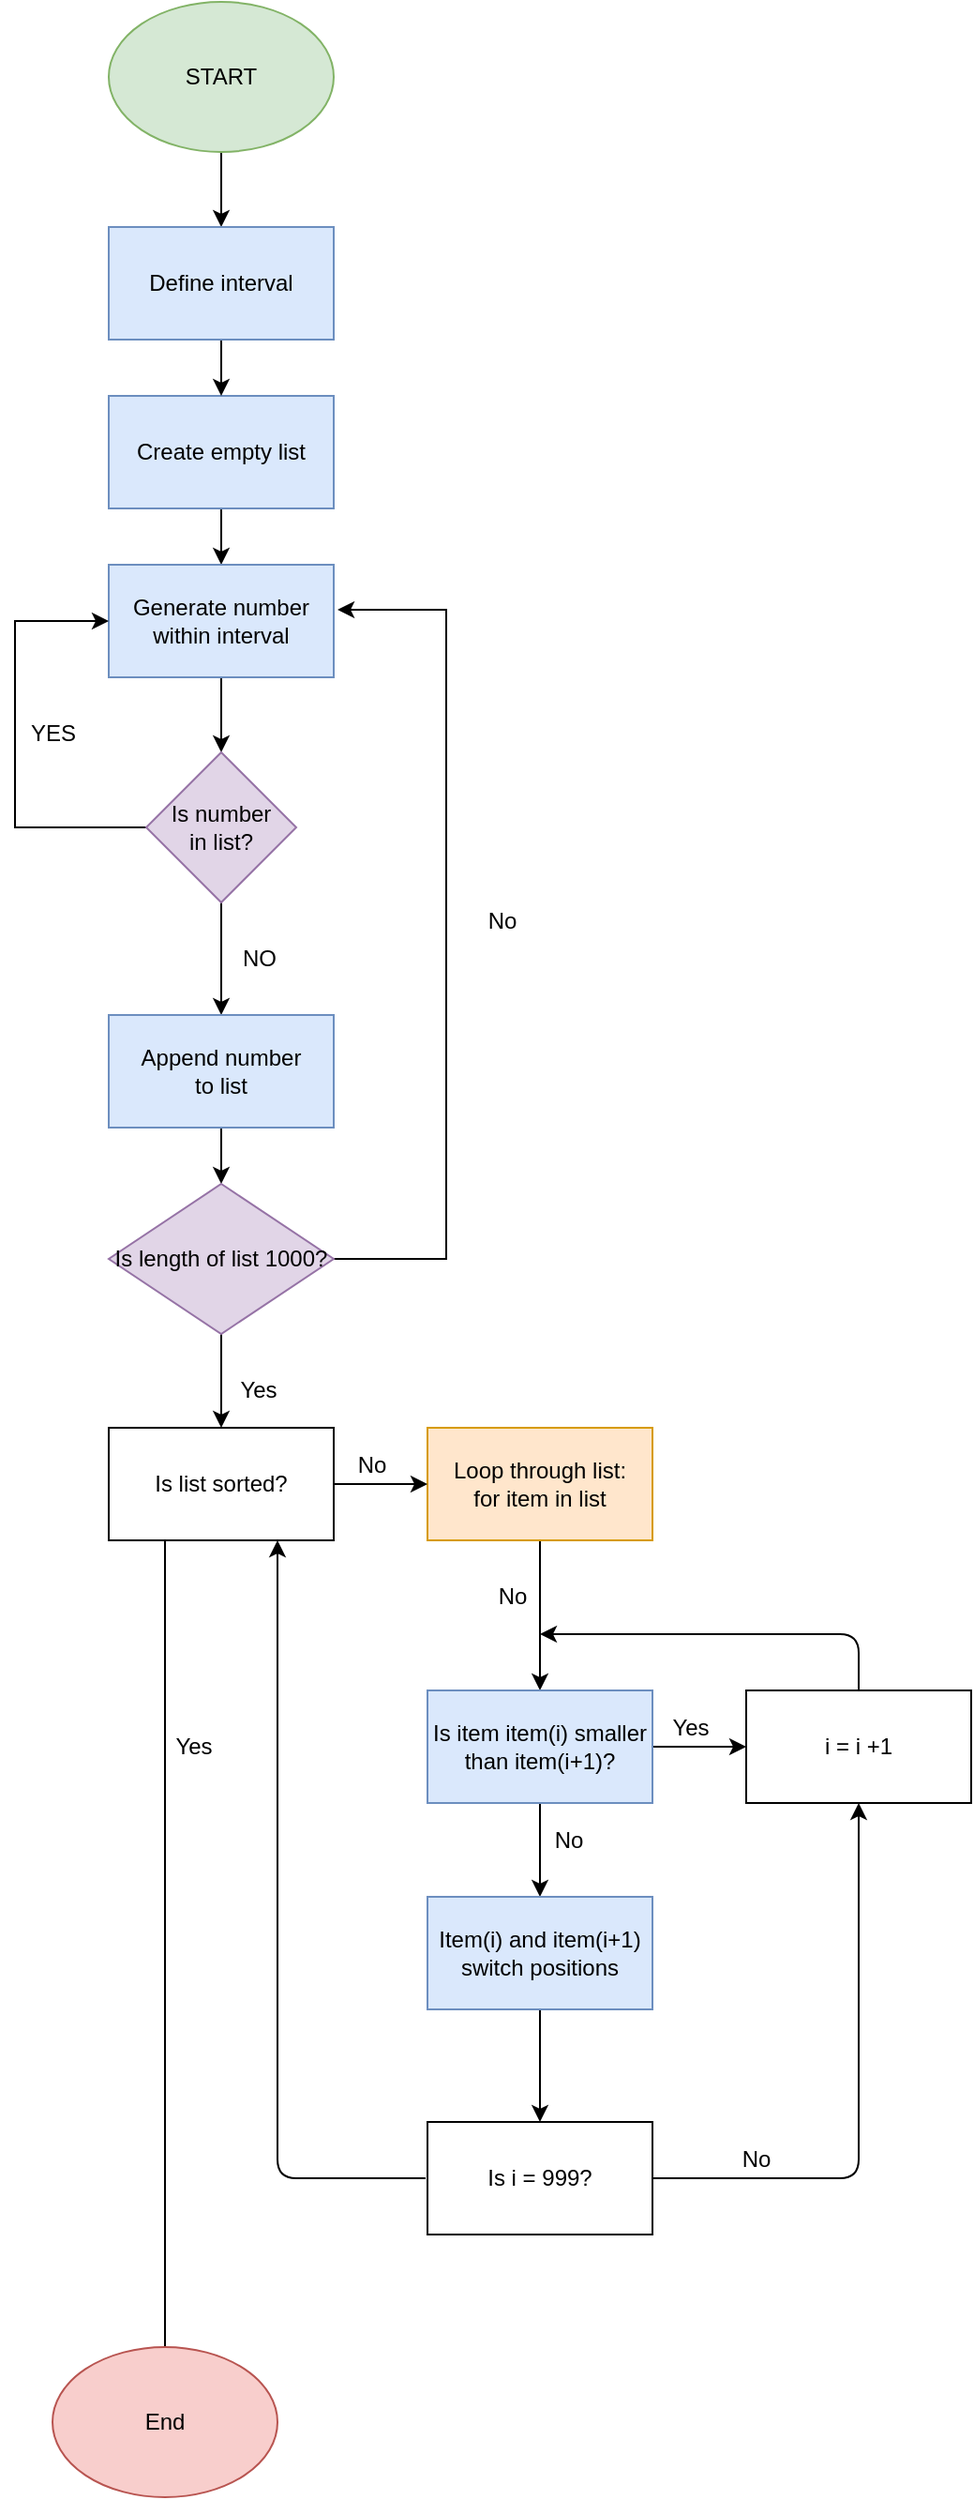 <mxfile version="13.8.0" type="github">
  <diagram id="jBf0LAKpzvdljA-tl5SU" name="Page-1">
    <mxGraphModel dx="862" dy="566" grid="1" gridSize="10" guides="1" tooltips="1" connect="1" arrows="1" fold="1" page="1" pageScale="1" pageWidth="827" pageHeight="1169" math="0" shadow="0">
      <root>
        <mxCell id="0" />
        <mxCell id="1" parent="0" />
        <mxCell id="8ZqDMSOBJdG3hbuL-TY_-3" value="" style="edgeStyle=orthogonalEdgeStyle;rounded=0;orthogonalLoop=1;jettySize=auto;html=1;" edge="1" parent="1" source="8ZqDMSOBJdG3hbuL-TY_-1">
          <mxGeometry relative="1" as="geometry">
            <mxPoint x="360" y="160" as="targetPoint" />
          </mxGeometry>
        </mxCell>
        <mxCell id="8ZqDMSOBJdG3hbuL-TY_-1" value="START" style="ellipse;whiteSpace=wrap;html=1;fillColor=#d5e8d4;strokeColor=#82b366;" vertex="1" parent="1">
          <mxGeometry x="300" y="40" width="120" height="80" as="geometry" />
        </mxCell>
        <mxCell id="8ZqDMSOBJdG3hbuL-TY_-5" value="" style="edgeStyle=orthogonalEdgeStyle;rounded=0;orthogonalLoop=1;jettySize=auto;html=1;" edge="1" parent="1" source="8ZqDMSOBJdG3hbuL-TY_-2" target="8ZqDMSOBJdG3hbuL-TY_-4">
          <mxGeometry relative="1" as="geometry" />
        </mxCell>
        <mxCell id="8ZqDMSOBJdG3hbuL-TY_-2" value="Create empty list" style="whiteSpace=wrap;html=1;fillColor=#dae8fc;strokeColor=#6c8ebf;" vertex="1" parent="1">
          <mxGeometry x="300" y="250" width="120" height="60" as="geometry" />
        </mxCell>
        <mxCell id="8ZqDMSOBJdG3hbuL-TY_-7" value="" style="edgeStyle=orthogonalEdgeStyle;rounded=0;orthogonalLoop=1;jettySize=auto;html=1;" edge="1" parent="1" source="8ZqDMSOBJdG3hbuL-TY_-4" target="8ZqDMSOBJdG3hbuL-TY_-6">
          <mxGeometry relative="1" as="geometry" />
        </mxCell>
        <mxCell id="8ZqDMSOBJdG3hbuL-TY_-4" value="Generate number within interval" style="whiteSpace=wrap;html=1;fillColor=#dae8fc;strokeColor=#6c8ebf;" vertex="1" parent="1">
          <mxGeometry x="300" y="340" width="120" height="60" as="geometry" />
        </mxCell>
        <mxCell id="8ZqDMSOBJdG3hbuL-TY_-9" value="" style="edgeStyle=orthogonalEdgeStyle;rounded=0;orthogonalLoop=1;jettySize=auto;html=1;" edge="1" parent="1" source="8ZqDMSOBJdG3hbuL-TY_-6" target="8ZqDMSOBJdG3hbuL-TY_-8">
          <mxGeometry relative="1" as="geometry" />
        </mxCell>
        <mxCell id="8ZqDMSOBJdG3hbuL-TY_-14" value="" style="edgeStyle=orthogonalEdgeStyle;rounded=0;orthogonalLoop=1;jettySize=auto;html=1;entryX=0;entryY=0.5;entryDx=0;entryDy=0;" edge="1" parent="1" source="8ZqDMSOBJdG3hbuL-TY_-6" target="8ZqDMSOBJdG3hbuL-TY_-4">
          <mxGeometry relative="1" as="geometry">
            <mxPoint x="250" y="330" as="targetPoint" />
            <Array as="points">
              <mxPoint x="250" y="480" />
              <mxPoint x="250" y="370" />
            </Array>
          </mxGeometry>
        </mxCell>
        <mxCell id="8ZqDMSOBJdG3hbuL-TY_-6" value="Is number &lt;br&gt;in list?" style="rhombus;whiteSpace=wrap;html=1;fillColor=#e1d5e7;strokeColor=#9673a6;" vertex="1" parent="1">
          <mxGeometry x="320" y="440" width="80" height="80" as="geometry" />
        </mxCell>
        <mxCell id="8ZqDMSOBJdG3hbuL-TY_-26" value="" style="edgeStyle=orthogonalEdgeStyle;rounded=0;orthogonalLoop=1;jettySize=auto;html=1;" edge="1" parent="1" source="8ZqDMSOBJdG3hbuL-TY_-8" target="8ZqDMSOBJdG3hbuL-TY_-25">
          <mxGeometry relative="1" as="geometry" />
        </mxCell>
        <mxCell id="8ZqDMSOBJdG3hbuL-TY_-8" value="Append number &lt;br&gt;to list" style="whiteSpace=wrap;html=1;fillColor=#dae8fc;strokeColor=#6c8ebf;" vertex="1" parent="1">
          <mxGeometry x="300" y="580" width="120" height="60" as="geometry" />
        </mxCell>
        <mxCell id="8ZqDMSOBJdG3hbuL-TY_-10" value="NO" style="text;html=1;align=center;verticalAlign=middle;resizable=0;points=[];autosize=1;" vertex="1" parent="1">
          <mxGeometry x="365" y="540" width="30" height="20" as="geometry" />
        </mxCell>
        <mxCell id="8ZqDMSOBJdG3hbuL-TY_-15" value="YES" style="text;html=1;align=center;verticalAlign=middle;resizable=0;points=[];autosize=1;" vertex="1" parent="1">
          <mxGeometry x="250" y="420" width="40" height="20" as="geometry" />
        </mxCell>
        <mxCell id="8ZqDMSOBJdG3hbuL-TY_-17" value="" style="edgeStyle=orthogonalEdgeStyle;rounded=0;orthogonalLoop=1;jettySize=auto;html=1;" edge="1" parent="1" source="8ZqDMSOBJdG3hbuL-TY_-16" target="8ZqDMSOBJdG3hbuL-TY_-2">
          <mxGeometry relative="1" as="geometry" />
        </mxCell>
        <mxCell id="8ZqDMSOBJdG3hbuL-TY_-16" value="Define interval" style="rounded=0;whiteSpace=wrap;html=1;fillColor=#dae8fc;strokeColor=#6c8ebf;" vertex="1" parent="1">
          <mxGeometry x="300" y="160" width="120" height="60" as="geometry" />
        </mxCell>
        <mxCell id="8ZqDMSOBJdG3hbuL-TY_-20" style="edgeStyle=orthogonalEdgeStyle;rounded=0;orthogonalLoop=1;jettySize=auto;html=1;exitX=1;exitY=0.5;exitDx=0;exitDy=0;entryX=1.017;entryY=0.4;entryDx=0;entryDy=0;entryPerimeter=0;" edge="1" parent="1" target="8ZqDMSOBJdG3hbuL-TY_-4">
          <mxGeometry relative="1" as="geometry">
            <mxPoint x="480" y="360" as="targetPoint" />
            <mxPoint x="420" y="710" as="sourcePoint" />
            <Array as="points">
              <mxPoint x="480" y="710" />
              <mxPoint x="480" y="364" />
            </Array>
          </mxGeometry>
        </mxCell>
        <mxCell id="8ZqDMSOBJdG3hbuL-TY_-21" value="No" style="text;html=1;strokeColor=none;fillColor=none;align=center;verticalAlign=middle;whiteSpace=wrap;rounded=0;" vertex="1" parent="1">
          <mxGeometry x="490" y="520" width="40" height="20" as="geometry" />
        </mxCell>
        <mxCell id="8ZqDMSOBJdG3hbuL-TY_-46" value="" style="edgeStyle=orthogonalEdgeStyle;rounded=0;orthogonalLoop=1;jettySize=auto;html=1;" edge="1" parent="1" source="8ZqDMSOBJdG3hbuL-TY_-22" target="8ZqDMSOBJdG3hbuL-TY_-27">
          <mxGeometry relative="1" as="geometry">
            <mxPoint x="530" y="890" as="targetPoint" />
          </mxGeometry>
        </mxCell>
        <mxCell id="8ZqDMSOBJdG3hbuL-TY_-22" value="Loop through list:&lt;br&gt;for item in list" style="whiteSpace=wrap;html=1;fillColor=#ffe6cc;strokeColor=#d79b00;" vertex="1" parent="1">
          <mxGeometry x="470" y="800" width="120" height="60" as="geometry" />
        </mxCell>
        <mxCell id="8ZqDMSOBJdG3hbuL-TY_-24" value="Yes" style="text;html=1;strokeColor=none;fillColor=none;align=center;verticalAlign=middle;whiteSpace=wrap;rounded=0;" vertex="1" parent="1">
          <mxGeometry x="360" y="770" width="40" height="20" as="geometry" />
        </mxCell>
        <mxCell id="8ZqDMSOBJdG3hbuL-TY_-37" value="" style="edgeStyle=orthogonalEdgeStyle;rounded=0;orthogonalLoop=1;jettySize=auto;html=1;" edge="1" parent="1" source="8ZqDMSOBJdG3hbuL-TY_-25" target="8ZqDMSOBJdG3hbuL-TY_-35">
          <mxGeometry relative="1" as="geometry" />
        </mxCell>
        <mxCell id="8ZqDMSOBJdG3hbuL-TY_-25" value="&lt;span&gt;Is length of list 1000?&lt;/span&gt;" style="rhombus;whiteSpace=wrap;html=1;fillColor=#e1d5e7;strokeColor=#9673a6;" vertex="1" parent="1">
          <mxGeometry x="300" y="670" width="120" height="80" as="geometry" />
        </mxCell>
        <mxCell id="8ZqDMSOBJdG3hbuL-TY_-30" value="" style="edgeStyle=orthogonalEdgeStyle;rounded=0;orthogonalLoop=1;jettySize=auto;html=1;" edge="1" parent="1" source="8ZqDMSOBJdG3hbuL-TY_-27" target="8ZqDMSOBJdG3hbuL-TY_-29">
          <mxGeometry relative="1" as="geometry" />
        </mxCell>
        <mxCell id="8ZqDMSOBJdG3hbuL-TY_-32" value="" style="edgeStyle=orthogonalEdgeStyle;rounded=0;orthogonalLoop=1;jettySize=auto;html=1;" edge="1" parent="1" source="8ZqDMSOBJdG3hbuL-TY_-27" target="8ZqDMSOBJdG3hbuL-TY_-31">
          <mxGeometry relative="1" as="geometry" />
        </mxCell>
        <mxCell id="8ZqDMSOBJdG3hbuL-TY_-27" value="Is item item(i) smaller than item(i+1)?" style="whiteSpace=wrap;html=1;fillColor=#dae8fc;strokeColor=#6c8ebf;" vertex="1" parent="1">
          <mxGeometry x="470" y="940" width="120" height="60" as="geometry" />
        </mxCell>
        <mxCell id="8ZqDMSOBJdG3hbuL-TY_-42" value="" style="edgeStyle=orthogonalEdgeStyle;rounded=0;orthogonalLoop=1;jettySize=auto;html=1;" edge="1" parent="1" source="8ZqDMSOBJdG3hbuL-TY_-29">
          <mxGeometry relative="1" as="geometry">
            <mxPoint x="530" y="1170" as="targetPoint" />
          </mxGeometry>
        </mxCell>
        <mxCell id="8ZqDMSOBJdG3hbuL-TY_-29" value="Item(i) and item(i+1) switch positions" style="whiteSpace=wrap;html=1;fillColor=#dae8fc;strokeColor=#6c8ebf;" vertex="1" parent="1">
          <mxGeometry x="470" y="1050" width="120" height="60" as="geometry" />
        </mxCell>
        <mxCell id="8ZqDMSOBJdG3hbuL-TY_-31" value="i = i +1" style="rounded=0;whiteSpace=wrap;html=1;" vertex="1" parent="1">
          <mxGeometry x="640" y="940" width="120" height="60" as="geometry" />
        </mxCell>
        <mxCell id="8ZqDMSOBJdG3hbuL-TY_-33" value="No" style="text;html=1;align=center;verticalAlign=middle;resizable=0;points=[];autosize=1;" vertex="1" parent="1">
          <mxGeometry x="530" y="1010" width="30" height="20" as="geometry" />
        </mxCell>
        <mxCell id="8ZqDMSOBJdG3hbuL-TY_-34" value="Yes" style="text;html=1;align=center;verticalAlign=middle;resizable=0;points=[];autosize=1;" vertex="1" parent="1">
          <mxGeometry x="590" y="950" width="40" height="20" as="geometry" />
        </mxCell>
        <mxCell id="8ZqDMSOBJdG3hbuL-TY_-52" style="edgeStyle=orthogonalEdgeStyle;rounded=0;orthogonalLoop=1;jettySize=auto;html=1;exitX=0.25;exitY=1;exitDx=0;exitDy=0;" edge="1" parent="1" source="8ZqDMSOBJdG3hbuL-TY_-35">
          <mxGeometry relative="1" as="geometry">
            <mxPoint x="330" y="1300" as="targetPoint" />
          </mxGeometry>
        </mxCell>
        <mxCell id="8ZqDMSOBJdG3hbuL-TY_-53" value="" style="edgeStyle=orthogonalEdgeStyle;rounded=0;orthogonalLoop=1;jettySize=auto;html=1;" edge="1" parent="1" source="8ZqDMSOBJdG3hbuL-TY_-35" target="8ZqDMSOBJdG3hbuL-TY_-22">
          <mxGeometry relative="1" as="geometry" />
        </mxCell>
        <mxCell id="8ZqDMSOBJdG3hbuL-TY_-35" value="Is list sorted?" style="rounded=0;whiteSpace=wrap;html=1;" vertex="1" parent="1">
          <mxGeometry x="300" y="800" width="120" height="60" as="geometry" />
        </mxCell>
        <mxCell id="8ZqDMSOBJdG3hbuL-TY_-40" value="" style="endArrow=classic;html=1;exitX=0.5;exitY=0;exitDx=0;exitDy=0;" edge="1" parent="1" source="8ZqDMSOBJdG3hbuL-TY_-31">
          <mxGeometry width="50" height="50" relative="1" as="geometry">
            <mxPoint x="700" y="950" as="sourcePoint" />
            <mxPoint x="530" y="910" as="targetPoint" />
            <Array as="points">
              <mxPoint x="700" y="910" />
            </Array>
          </mxGeometry>
        </mxCell>
        <mxCell id="8ZqDMSOBJdG3hbuL-TY_-43" value="" style="endArrow=classic;html=1;exitX=1;exitY=0.5;exitDx=0;exitDy=0;entryX=0.5;entryY=1;entryDx=0;entryDy=0;" edge="1" parent="1" target="8ZqDMSOBJdG3hbuL-TY_-31">
          <mxGeometry width="50" height="50" relative="1" as="geometry">
            <mxPoint x="590" y="1200" as="sourcePoint" />
            <mxPoint x="730" y="1180" as="targetPoint" />
            <Array as="points">
              <mxPoint x="700" y="1200" />
            </Array>
          </mxGeometry>
        </mxCell>
        <mxCell id="8ZqDMSOBJdG3hbuL-TY_-44" value="No" style="text;html=1;align=center;verticalAlign=middle;resizable=0;points=[];autosize=1;" vertex="1" parent="1">
          <mxGeometry x="630" y="1180" width="30" height="20" as="geometry" />
        </mxCell>
        <mxCell id="8ZqDMSOBJdG3hbuL-TY_-48" value="No" style="text;html=1;align=center;verticalAlign=middle;resizable=0;points=[];autosize=1;" vertex="1" parent="1">
          <mxGeometry x="500" y="880" width="30" height="20" as="geometry" />
        </mxCell>
        <mxCell id="8ZqDMSOBJdG3hbuL-TY_-54" value="No" style="text;html=1;align=center;verticalAlign=middle;resizable=0;points=[];autosize=1;" vertex="1" parent="1">
          <mxGeometry x="425" y="810" width="30" height="20" as="geometry" />
        </mxCell>
        <mxCell id="8ZqDMSOBJdG3hbuL-TY_-57" value="Yes" style="text;html=1;align=center;verticalAlign=middle;resizable=0;points=[];autosize=1;" vertex="1" parent="1">
          <mxGeometry x="325" y="960" width="40" height="20" as="geometry" />
        </mxCell>
        <mxCell id="8ZqDMSOBJdG3hbuL-TY_-58" value="Is i = 999?" style="whiteSpace=wrap;html=1;" vertex="1" parent="1">
          <mxGeometry x="470" y="1170" width="120" height="60" as="geometry" />
        </mxCell>
        <mxCell id="8ZqDMSOBJdG3hbuL-TY_-59" value="" style="endArrow=classic;html=1;entryX=0.75;entryY=1;entryDx=0;entryDy=0;" edge="1" parent="1" target="8ZqDMSOBJdG3hbuL-TY_-35">
          <mxGeometry width="50" height="50" relative="1" as="geometry">
            <mxPoint x="469" y="1200" as="sourcePoint" />
            <mxPoint x="370" y="1200" as="targetPoint" />
            <Array as="points">
              <mxPoint x="390" y="1200" />
            </Array>
          </mxGeometry>
        </mxCell>
        <mxCell id="8ZqDMSOBJdG3hbuL-TY_-60" value="End" style="ellipse;whiteSpace=wrap;html=1;fillColor=#f8cecc;strokeColor=#b85450;" vertex="1" parent="1">
          <mxGeometry x="270" y="1290" width="120" height="80" as="geometry" />
        </mxCell>
      </root>
    </mxGraphModel>
  </diagram>
</mxfile>
